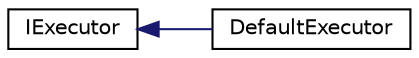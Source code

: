 digraph "Graphical Class Hierarchy"
{
 // LATEX_PDF_SIZE
  edge [fontname="Helvetica",fontsize="10",labelfontname="Helvetica",labelfontsize="10"];
  node [fontname="Helvetica",fontsize="10",shape=record];
  rankdir="LR";
  Node0 [label="IExecutor",height=0.2,width=0.4,color="black", fillcolor="white", style="filled",URL="$d2/d94/class_i_executor.html",tooltip="Interface for executing parsed shell commands."];
  Node0 -> Node1 [dir="back",color="midnightblue",fontsize="10",style="solid",fontname="Helvetica"];
  Node1 [label="DefaultExecutor",height=0.2,width=0.4,color="black", fillcolor="white", style="filled",URL="$da/d32/class_default_executor.html",tooltip="Executes built-in shell commands and manages external command processes using a search path."];
}
